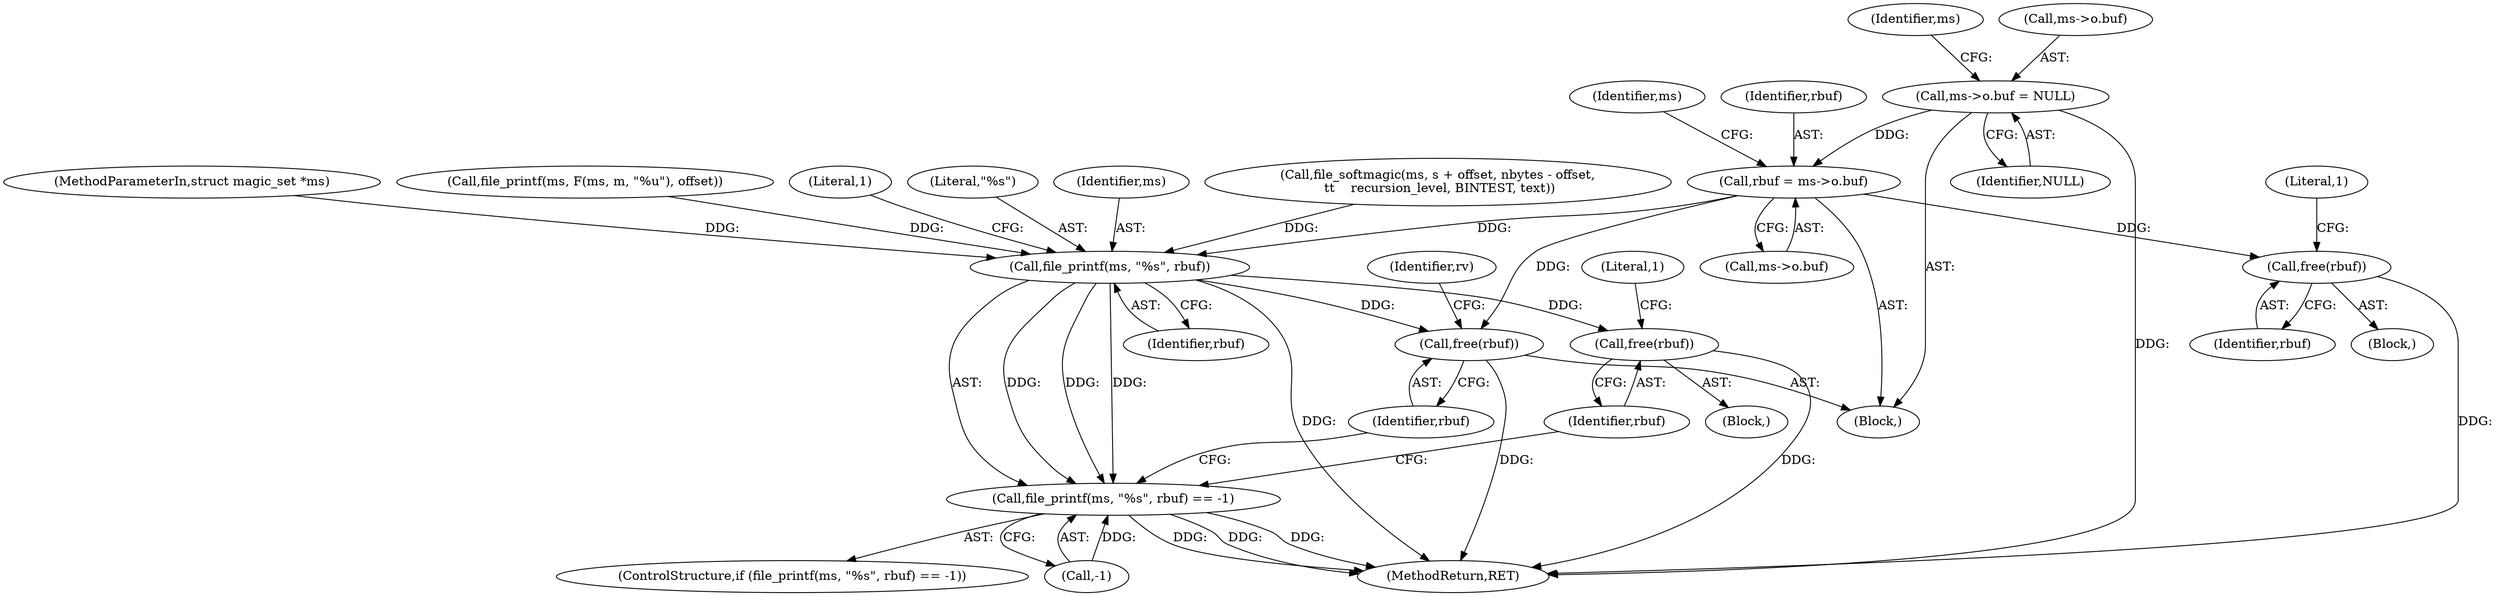 digraph "0_file_6f737ddfadb596d7d4a993f7ed2141ffd664a81c@pointer" {
"1001588" [label="(Call,rbuf = ms->o.buf)"];
"1001550" [label="(Call,ms->o.buf = NULL)"];
"1001634" [label="(Call,free(rbuf))"];
"1001641" [label="(Call,file_printf(ms, \"%s\", rbuf))"];
"1001640" [label="(Call,file_printf(ms, \"%s\", rbuf) == -1)"];
"1001648" [label="(Call,free(rbuf))"];
"1001653" [label="(Call,free(rbuf))"];
"1001635" [label="(Identifier,rbuf)"];
"1001656" [label="(Identifier,rv)"];
"1001649" [label="(Identifier,rbuf)"];
"1001642" [label="(Identifier,ms)"];
"1001564" [label="(Call,file_softmagic(ms, s + offset, nbytes - offset,\n \t\t    recursion_level, BINTEST, text))"];
"1000103" [label="(MethodParameterIn,struct magic_set *ms)"];
"1001644" [label="(Identifier,rbuf)"];
"1001559" [label="(Identifier,ms)"];
"1001551" [label="(Call,ms->o.buf)"];
"1001624" [label="(Call,file_printf(ms, F(ms, m, \"%u\"), offset))"];
"1001590" [label="(Call,ms->o.buf)"];
"1001598" [label="(Identifier,ms)"];
"1001647" [label="(Block,)"];
"1001652" [label="(Literal,1)"];
"1001550" [label="(Call,ms->o.buf = NULL)"];
"1001640" [label="(Call,file_printf(ms, \"%s\", rbuf) == -1)"];
"1001634" [label="(Call,free(rbuf))"];
"1001556" [label="(Identifier,NULL)"];
"1001648" [label="(Call,free(rbuf))"];
"1001653" [label="(Call,free(rbuf))"];
"1001639" [label="(ControlStructure,if (file_printf(ms, \"%s\", rbuf) == -1))"];
"1001638" [label="(Literal,1)"];
"1001588" [label="(Call,rbuf = ms->o.buf)"];
"1001633" [label="(Block,)"];
"1001654" [label="(Identifier,rbuf)"];
"1001641" [label="(Call,file_printf(ms, \"%s\", rbuf))"];
"1001646" [label="(Literal,1)"];
"1001645" [label="(Call,-1)"];
"1001643" [label="(Literal,\"%s\")"];
"1001589" [label="(Identifier,rbuf)"];
"1001777" [label="(MethodReturn,RET)"];
"1001449" [label="(Block,)"];
"1001588" -> "1001449"  [label="AST: "];
"1001588" -> "1001590"  [label="CFG: "];
"1001589" -> "1001588"  [label="AST: "];
"1001590" -> "1001588"  [label="AST: "];
"1001598" -> "1001588"  [label="CFG: "];
"1001550" -> "1001588"  [label="DDG: "];
"1001588" -> "1001634"  [label="DDG: "];
"1001588" -> "1001641"  [label="DDG: "];
"1001588" -> "1001653"  [label="DDG: "];
"1001550" -> "1001449"  [label="AST: "];
"1001550" -> "1001556"  [label="CFG: "];
"1001551" -> "1001550"  [label="AST: "];
"1001556" -> "1001550"  [label="AST: "];
"1001559" -> "1001550"  [label="CFG: "];
"1001550" -> "1001777"  [label="DDG: "];
"1001634" -> "1001633"  [label="AST: "];
"1001634" -> "1001635"  [label="CFG: "];
"1001635" -> "1001634"  [label="AST: "];
"1001638" -> "1001634"  [label="CFG: "];
"1001634" -> "1001777"  [label="DDG: "];
"1001641" -> "1001640"  [label="AST: "];
"1001641" -> "1001644"  [label="CFG: "];
"1001642" -> "1001641"  [label="AST: "];
"1001643" -> "1001641"  [label="AST: "];
"1001644" -> "1001641"  [label="AST: "];
"1001646" -> "1001641"  [label="CFG: "];
"1001641" -> "1001777"  [label="DDG: "];
"1001641" -> "1001640"  [label="DDG: "];
"1001641" -> "1001640"  [label="DDG: "];
"1001641" -> "1001640"  [label="DDG: "];
"1001564" -> "1001641"  [label="DDG: "];
"1001624" -> "1001641"  [label="DDG: "];
"1000103" -> "1001641"  [label="DDG: "];
"1001641" -> "1001648"  [label="DDG: "];
"1001641" -> "1001653"  [label="DDG: "];
"1001640" -> "1001639"  [label="AST: "];
"1001640" -> "1001645"  [label="CFG: "];
"1001645" -> "1001640"  [label="AST: "];
"1001649" -> "1001640"  [label="CFG: "];
"1001654" -> "1001640"  [label="CFG: "];
"1001640" -> "1001777"  [label="DDG: "];
"1001640" -> "1001777"  [label="DDG: "];
"1001640" -> "1001777"  [label="DDG: "];
"1001645" -> "1001640"  [label="DDG: "];
"1001648" -> "1001647"  [label="AST: "];
"1001648" -> "1001649"  [label="CFG: "];
"1001649" -> "1001648"  [label="AST: "];
"1001652" -> "1001648"  [label="CFG: "];
"1001648" -> "1001777"  [label="DDG: "];
"1001653" -> "1001449"  [label="AST: "];
"1001653" -> "1001654"  [label="CFG: "];
"1001654" -> "1001653"  [label="AST: "];
"1001656" -> "1001653"  [label="CFG: "];
"1001653" -> "1001777"  [label="DDG: "];
}
